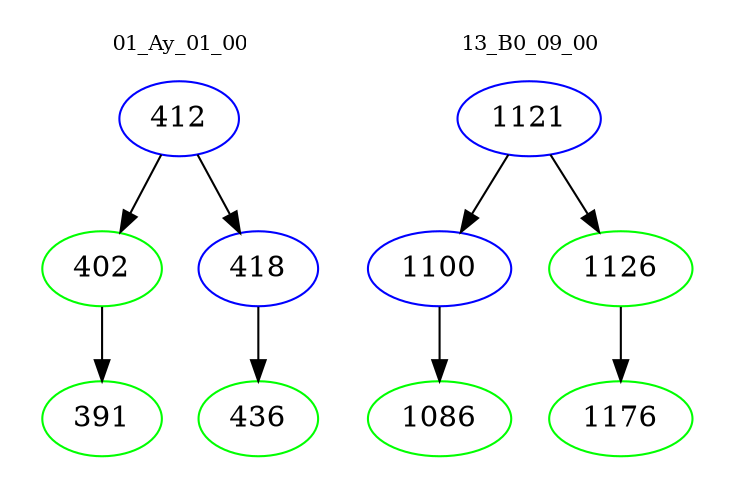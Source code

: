 digraph{
subgraph cluster_0 {
color = white
label = "01_Ay_01_00";
fontsize=10;
T0_412 [label="412", color="blue"]
T0_412 -> T0_402 [color="black"]
T0_402 [label="402", color="green"]
T0_402 -> T0_391 [color="black"]
T0_391 [label="391", color="green"]
T0_412 -> T0_418 [color="black"]
T0_418 [label="418", color="blue"]
T0_418 -> T0_436 [color="black"]
T0_436 [label="436", color="green"]
}
subgraph cluster_1 {
color = white
label = "13_B0_09_00";
fontsize=10;
T1_1121 [label="1121", color="blue"]
T1_1121 -> T1_1100 [color="black"]
T1_1100 [label="1100", color="blue"]
T1_1100 -> T1_1086 [color="black"]
T1_1086 [label="1086", color="green"]
T1_1121 -> T1_1126 [color="black"]
T1_1126 [label="1126", color="green"]
T1_1126 -> T1_1176 [color="black"]
T1_1176 [label="1176", color="green"]
}
}
